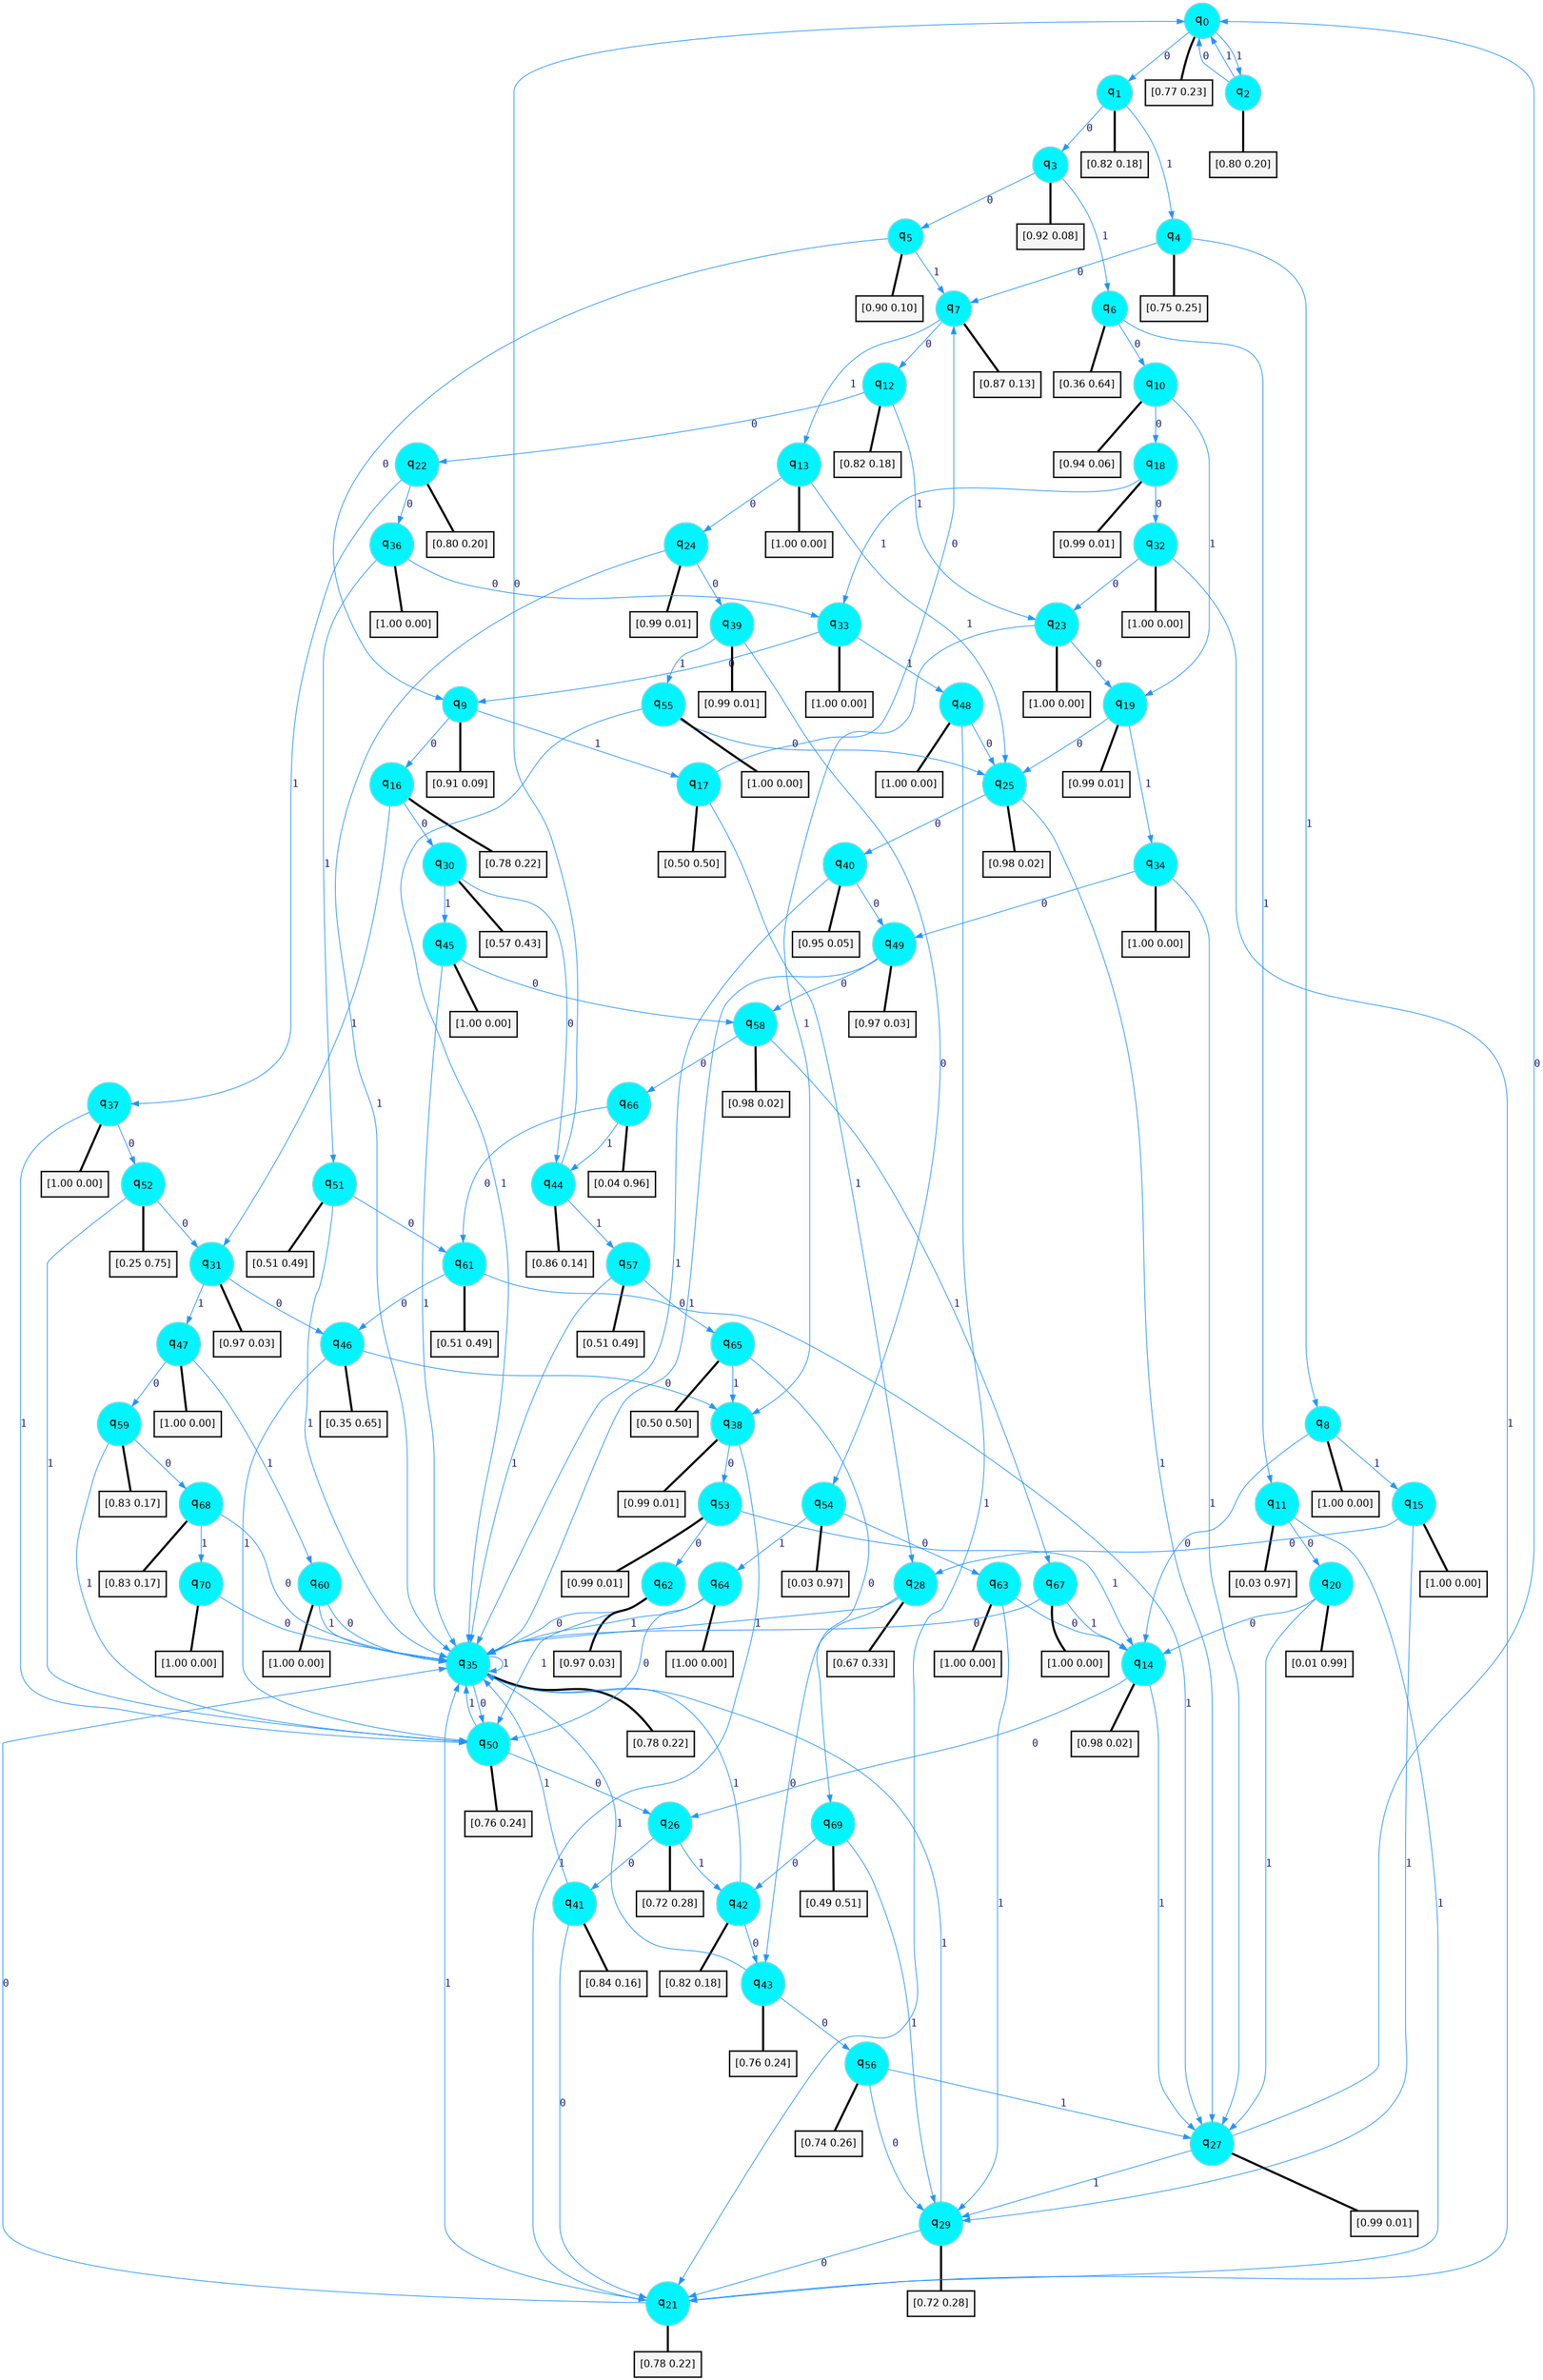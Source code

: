 digraph G {
graph [
bgcolor=transparent, dpi=300, rankdir=TD, size="40,25"];
node [
color=gray, fillcolor=turquoise1, fontcolor=black, fontname=Helvetica, fontsize=16, fontweight=bold, shape=circle, style=filled];
edge [
arrowsize=1, color=dodgerblue1, fontcolor=midnightblue, fontname=courier, fontweight=bold, penwidth=1, style=solid, weight=20];
0[label=<q<SUB>0</SUB>>];
1[label=<q<SUB>1</SUB>>];
2[label=<q<SUB>2</SUB>>];
3[label=<q<SUB>3</SUB>>];
4[label=<q<SUB>4</SUB>>];
5[label=<q<SUB>5</SUB>>];
6[label=<q<SUB>6</SUB>>];
7[label=<q<SUB>7</SUB>>];
8[label=<q<SUB>8</SUB>>];
9[label=<q<SUB>9</SUB>>];
10[label=<q<SUB>10</SUB>>];
11[label=<q<SUB>11</SUB>>];
12[label=<q<SUB>12</SUB>>];
13[label=<q<SUB>13</SUB>>];
14[label=<q<SUB>14</SUB>>];
15[label=<q<SUB>15</SUB>>];
16[label=<q<SUB>16</SUB>>];
17[label=<q<SUB>17</SUB>>];
18[label=<q<SUB>18</SUB>>];
19[label=<q<SUB>19</SUB>>];
20[label=<q<SUB>20</SUB>>];
21[label=<q<SUB>21</SUB>>];
22[label=<q<SUB>22</SUB>>];
23[label=<q<SUB>23</SUB>>];
24[label=<q<SUB>24</SUB>>];
25[label=<q<SUB>25</SUB>>];
26[label=<q<SUB>26</SUB>>];
27[label=<q<SUB>27</SUB>>];
28[label=<q<SUB>28</SUB>>];
29[label=<q<SUB>29</SUB>>];
30[label=<q<SUB>30</SUB>>];
31[label=<q<SUB>31</SUB>>];
32[label=<q<SUB>32</SUB>>];
33[label=<q<SUB>33</SUB>>];
34[label=<q<SUB>34</SUB>>];
35[label=<q<SUB>35</SUB>>];
36[label=<q<SUB>36</SUB>>];
37[label=<q<SUB>37</SUB>>];
38[label=<q<SUB>38</SUB>>];
39[label=<q<SUB>39</SUB>>];
40[label=<q<SUB>40</SUB>>];
41[label=<q<SUB>41</SUB>>];
42[label=<q<SUB>42</SUB>>];
43[label=<q<SUB>43</SUB>>];
44[label=<q<SUB>44</SUB>>];
45[label=<q<SUB>45</SUB>>];
46[label=<q<SUB>46</SUB>>];
47[label=<q<SUB>47</SUB>>];
48[label=<q<SUB>48</SUB>>];
49[label=<q<SUB>49</SUB>>];
50[label=<q<SUB>50</SUB>>];
51[label=<q<SUB>51</SUB>>];
52[label=<q<SUB>52</SUB>>];
53[label=<q<SUB>53</SUB>>];
54[label=<q<SUB>54</SUB>>];
55[label=<q<SUB>55</SUB>>];
56[label=<q<SUB>56</SUB>>];
57[label=<q<SUB>57</SUB>>];
58[label=<q<SUB>58</SUB>>];
59[label=<q<SUB>59</SUB>>];
60[label=<q<SUB>60</SUB>>];
61[label=<q<SUB>61</SUB>>];
62[label=<q<SUB>62</SUB>>];
63[label=<q<SUB>63</SUB>>];
64[label=<q<SUB>64</SUB>>];
65[label=<q<SUB>65</SUB>>];
66[label=<q<SUB>66</SUB>>];
67[label=<q<SUB>67</SUB>>];
68[label=<q<SUB>68</SUB>>];
69[label=<q<SUB>69</SUB>>];
70[label=<q<SUB>70</SUB>>];
71[label="[0.77 0.23]", shape=box,fontcolor=black, fontname=Helvetica, fontsize=14, penwidth=2, fillcolor=whitesmoke,color=black];
72[label="[0.82 0.18]", shape=box,fontcolor=black, fontname=Helvetica, fontsize=14, penwidth=2, fillcolor=whitesmoke,color=black];
73[label="[0.80 0.20]", shape=box,fontcolor=black, fontname=Helvetica, fontsize=14, penwidth=2, fillcolor=whitesmoke,color=black];
74[label="[0.92 0.08]", shape=box,fontcolor=black, fontname=Helvetica, fontsize=14, penwidth=2, fillcolor=whitesmoke,color=black];
75[label="[0.75 0.25]", shape=box,fontcolor=black, fontname=Helvetica, fontsize=14, penwidth=2, fillcolor=whitesmoke,color=black];
76[label="[0.90 0.10]", shape=box,fontcolor=black, fontname=Helvetica, fontsize=14, penwidth=2, fillcolor=whitesmoke,color=black];
77[label="[0.36 0.64]", shape=box,fontcolor=black, fontname=Helvetica, fontsize=14, penwidth=2, fillcolor=whitesmoke,color=black];
78[label="[0.87 0.13]", shape=box,fontcolor=black, fontname=Helvetica, fontsize=14, penwidth=2, fillcolor=whitesmoke,color=black];
79[label="[1.00 0.00]", shape=box,fontcolor=black, fontname=Helvetica, fontsize=14, penwidth=2, fillcolor=whitesmoke,color=black];
80[label="[0.91 0.09]", shape=box,fontcolor=black, fontname=Helvetica, fontsize=14, penwidth=2, fillcolor=whitesmoke,color=black];
81[label="[0.94 0.06]", shape=box,fontcolor=black, fontname=Helvetica, fontsize=14, penwidth=2, fillcolor=whitesmoke,color=black];
82[label="[0.03 0.97]", shape=box,fontcolor=black, fontname=Helvetica, fontsize=14, penwidth=2, fillcolor=whitesmoke,color=black];
83[label="[0.82 0.18]", shape=box,fontcolor=black, fontname=Helvetica, fontsize=14, penwidth=2, fillcolor=whitesmoke,color=black];
84[label="[1.00 0.00]", shape=box,fontcolor=black, fontname=Helvetica, fontsize=14, penwidth=2, fillcolor=whitesmoke,color=black];
85[label="[0.98 0.02]", shape=box,fontcolor=black, fontname=Helvetica, fontsize=14, penwidth=2, fillcolor=whitesmoke,color=black];
86[label="[1.00 0.00]", shape=box,fontcolor=black, fontname=Helvetica, fontsize=14, penwidth=2, fillcolor=whitesmoke,color=black];
87[label="[0.78 0.22]", shape=box,fontcolor=black, fontname=Helvetica, fontsize=14, penwidth=2, fillcolor=whitesmoke,color=black];
88[label="[0.50 0.50]", shape=box,fontcolor=black, fontname=Helvetica, fontsize=14, penwidth=2, fillcolor=whitesmoke,color=black];
89[label="[0.99 0.01]", shape=box,fontcolor=black, fontname=Helvetica, fontsize=14, penwidth=2, fillcolor=whitesmoke,color=black];
90[label="[0.99 0.01]", shape=box,fontcolor=black, fontname=Helvetica, fontsize=14, penwidth=2, fillcolor=whitesmoke,color=black];
91[label="[0.01 0.99]", shape=box,fontcolor=black, fontname=Helvetica, fontsize=14, penwidth=2, fillcolor=whitesmoke,color=black];
92[label="[0.78 0.22]", shape=box,fontcolor=black, fontname=Helvetica, fontsize=14, penwidth=2, fillcolor=whitesmoke,color=black];
93[label="[0.80 0.20]", shape=box,fontcolor=black, fontname=Helvetica, fontsize=14, penwidth=2, fillcolor=whitesmoke,color=black];
94[label="[1.00 0.00]", shape=box,fontcolor=black, fontname=Helvetica, fontsize=14, penwidth=2, fillcolor=whitesmoke,color=black];
95[label="[0.99 0.01]", shape=box,fontcolor=black, fontname=Helvetica, fontsize=14, penwidth=2, fillcolor=whitesmoke,color=black];
96[label="[0.98 0.02]", shape=box,fontcolor=black, fontname=Helvetica, fontsize=14, penwidth=2, fillcolor=whitesmoke,color=black];
97[label="[0.72 0.28]", shape=box,fontcolor=black, fontname=Helvetica, fontsize=14, penwidth=2, fillcolor=whitesmoke,color=black];
98[label="[0.99 0.01]", shape=box,fontcolor=black, fontname=Helvetica, fontsize=14, penwidth=2, fillcolor=whitesmoke,color=black];
99[label="[0.67 0.33]", shape=box,fontcolor=black, fontname=Helvetica, fontsize=14, penwidth=2, fillcolor=whitesmoke,color=black];
100[label="[0.72 0.28]", shape=box,fontcolor=black, fontname=Helvetica, fontsize=14, penwidth=2, fillcolor=whitesmoke,color=black];
101[label="[0.57 0.43]", shape=box,fontcolor=black, fontname=Helvetica, fontsize=14, penwidth=2, fillcolor=whitesmoke,color=black];
102[label="[0.97 0.03]", shape=box,fontcolor=black, fontname=Helvetica, fontsize=14, penwidth=2, fillcolor=whitesmoke,color=black];
103[label="[1.00 0.00]", shape=box,fontcolor=black, fontname=Helvetica, fontsize=14, penwidth=2, fillcolor=whitesmoke,color=black];
104[label="[1.00 0.00]", shape=box,fontcolor=black, fontname=Helvetica, fontsize=14, penwidth=2, fillcolor=whitesmoke,color=black];
105[label="[1.00 0.00]", shape=box,fontcolor=black, fontname=Helvetica, fontsize=14, penwidth=2, fillcolor=whitesmoke,color=black];
106[label="[0.78 0.22]", shape=box,fontcolor=black, fontname=Helvetica, fontsize=14, penwidth=2, fillcolor=whitesmoke,color=black];
107[label="[1.00 0.00]", shape=box,fontcolor=black, fontname=Helvetica, fontsize=14, penwidth=2, fillcolor=whitesmoke,color=black];
108[label="[1.00 0.00]", shape=box,fontcolor=black, fontname=Helvetica, fontsize=14, penwidth=2, fillcolor=whitesmoke,color=black];
109[label="[0.99 0.01]", shape=box,fontcolor=black, fontname=Helvetica, fontsize=14, penwidth=2, fillcolor=whitesmoke,color=black];
110[label="[0.99 0.01]", shape=box,fontcolor=black, fontname=Helvetica, fontsize=14, penwidth=2, fillcolor=whitesmoke,color=black];
111[label="[0.95 0.05]", shape=box,fontcolor=black, fontname=Helvetica, fontsize=14, penwidth=2, fillcolor=whitesmoke,color=black];
112[label="[0.84 0.16]", shape=box,fontcolor=black, fontname=Helvetica, fontsize=14, penwidth=2, fillcolor=whitesmoke,color=black];
113[label="[0.82 0.18]", shape=box,fontcolor=black, fontname=Helvetica, fontsize=14, penwidth=2, fillcolor=whitesmoke,color=black];
114[label="[0.76 0.24]", shape=box,fontcolor=black, fontname=Helvetica, fontsize=14, penwidth=2, fillcolor=whitesmoke,color=black];
115[label="[0.86 0.14]", shape=box,fontcolor=black, fontname=Helvetica, fontsize=14, penwidth=2, fillcolor=whitesmoke,color=black];
116[label="[1.00 0.00]", shape=box,fontcolor=black, fontname=Helvetica, fontsize=14, penwidth=2, fillcolor=whitesmoke,color=black];
117[label="[0.35 0.65]", shape=box,fontcolor=black, fontname=Helvetica, fontsize=14, penwidth=2, fillcolor=whitesmoke,color=black];
118[label="[1.00 0.00]", shape=box,fontcolor=black, fontname=Helvetica, fontsize=14, penwidth=2, fillcolor=whitesmoke,color=black];
119[label="[1.00 0.00]", shape=box,fontcolor=black, fontname=Helvetica, fontsize=14, penwidth=2, fillcolor=whitesmoke,color=black];
120[label="[0.97 0.03]", shape=box,fontcolor=black, fontname=Helvetica, fontsize=14, penwidth=2, fillcolor=whitesmoke,color=black];
121[label="[0.76 0.24]", shape=box,fontcolor=black, fontname=Helvetica, fontsize=14, penwidth=2, fillcolor=whitesmoke,color=black];
122[label="[0.51 0.49]", shape=box,fontcolor=black, fontname=Helvetica, fontsize=14, penwidth=2, fillcolor=whitesmoke,color=black];
123[label="[0.25 0.75]", shape=box,fontcolor=black, fontname=Helvetica, fontsize=14, penwidth=2, fillcolor=whitesmoke,color=black];
124[label="[0.99 0.01]", shape=box,fontcolor=black, fontname=Helvetica, fontsize=14, penwidth=2, fillcolor=whitesmoke,color=black];
125[label="[0.03 0.97]", shape=box,fontcolor=black, fontname=Helvetica, fontsize=14, penwidth=2, fillcolor=whitesmoke,color=black];
126[label="[1.00 0.00]", shape=box,fontcolor=black, fontname=Helvetica, fontsize=14, penwidth=2, fillcolor=whitesmoke,color=black];
127[label="[0.74 0.26]", shape=box,fontcolor=black, fontname=Helvetica, fontsize=14, penwidth=2, fillcolor=whitesmoke,color=black];
128[label="[0.51 0.49]", shape=box,fontcolor=black, fontname=Helvetica, fontsize=14, penwidth=2, fillcolor=whitesmoke,color=black];
129[label="[0.98 0.02]", shape=box,fontcolor=black, fontname=Helvetica, fontsize=14, penwidth=2, fillcolor=whitesmoke,color=black];
130[label="[0.83 0.17]", shape=box,fontcolor=black, fontname=Helvetica, fontsize=14, penwidth=2, fillcolor=whitesmoke,color=black];
131[label="[1.00 0.00]", shape=box,fontcolor=black, fontname=Helvetica, fontsize=14, penwidth=2, fillcolor=whitesmoke,color=black];
132[label="[0.51 0.49]", shape=box,fontcolor=black, fontname=Helvetica, fontsize=14, penwidth=2, fillcolor=whitesmoke,color=black];
133[label="[0.97 0.03]", shape=box,fontcolor=black, fontname=Helvetica, fontsize=14, penwidth=2, fillcolor=whitesmoke,color=black];
134[label="[1.00 0.00]", shape=box,fontcolor=black, fontname=Helvetica, fontsize=14, penwidth=2, fillcolor=whitesmoke,color=black];
135[label="[1.00 0.00]", shape=box,fontcolor=black, fontname=Helvetica, fontsize=14, penwidth=2, fillcolor=whitesmoke,color=black];
136[label="[0.50 0.50]", shape=box,fontcolor=black, fontname=Helvetica, fontsize=14, penwidth=2, fillcolor=whitesmoke,color=black];
137[label="[0.04 0.96]", shape=box,fontcolor=black, fontname=Helvetica, fontsize=14, penwidth=2, fillcolor=whitesmoke,color=black];
138[label="[1.00 0.00]", shape=box,fontcolor=black, fontname=Helvetica, fontsize=14, penwidth=2, fillcolor=whitesmoke,color=black];
139[label="[0.83 0.17]", shape=box,fontcolor=black, fontname=Helvetica, fontsize=14, penwidth=2, fillcolor=whitesmoke,color=black];
140[label="[0.49 0.51]", shape=box,fontcolor=black, fontname=Helvetica, fontsize=14, penwidth=2, fillcolor=whitesmoke,color=black];
141[label="[1.00 0.00]", shape=box,fontcolor=black, fontname=Helvetica, fontsize=14, penwidth=2, fillcolor=whitesmoke,color=black];
0->1 [label=0];
0->2 [label=1];
0->71 [arrowhead=none, penwidth=3,color=black];
1->3 [label=0];
1->4 [label=1];
1->72 [arrowhead=none, penwidth=3,color=black];
2->0 [label=0];
2->0 [label=1];
2->73 [arrowhead=none, penwidth=3,color=black];
3->5 [label=0];
3->6 [label=1];
3->74 [arrowhead=none, penwidth=3,color=black];
4->7 [label=0];
4->8 [label=1];
4->75 [arrowhead=none, penwidth=3,color=black];
5->9 [label=0];
5->7 [label=1];
5->76 [arrowhead=none, penwidth=3,color=black];
6->10 [label=0];
6->11 [label=1];
6->77 [arrowhead=none, penwidth=3,color=black];
7->12 [label=0];
7->13 [label=1];
7->78 [arrowhead=none, penwidth=3,color=black];
8->14 [label=0];
8->15 [label=1];
8->79 [arrowhead=none, penwidth=3,color=black];
9->16 [label=0];
9->17 [label=1];
9->80 [arrowhead=none, penwidth=3,color=black];
10->18 [label=0];
10->19 [label=1];
10->81 [arrowhead=none, penwidth=3,color=black];
11->20 [label=0];
11->21 [label=1];
11->82 [arrowhead=none, penwidth=3,color=black];
12->22 [label=0];
12->23 [label=1];
12->83 [arrowhead=none, penwidth=3,color=black];
13->24 [label=0];
13->25 [label=1];
13->84 [arrowhead=none, penwidth=3,color=black];
14->26 [label=0];
14->27 [label=1];
14->85 [arrowhead=none, penwidth=3,color=black];
15->28 [label=0];
15->29 [label=1];
15->86 [arrowhead=none, penwidth=3,color=black];
16->30 [label=0];
16->31 [label=1];
16->87 [arrowhead=none, penwidth=3,color=black];
17->7 [label=0];
17->28 [label=1];
17->88 [arrowhead=none, penwidth=3,color=black];
18->32 [label=0];
18->33 [label=1];
18->89 [arrowhead=none, penwidth=3,color=black];
19->25 [label=0];
19->34 [label=1];
19->90 [arrowhead=none, penwidth=3,color=black];
20->14 [label=0];
20->27 [label=1];
20->91 [arrowhead=none, penwidth=3,color=black];
21->35 [label=0];
21->35 [label=1];
21->92 [arrowhead=none, penwidth=3,color=black];
22->36 [label=0];
22->37 [label=1];
22->93 [arrowhead=none, penwidth=3,color=black];
23->19 [label=0];
23->38 [label=1];
23->94 [arrowhead=none, penwidth=3,color=black];
24->39 [label=0];
24->35 [label=1];
24->95 [arrowhead=none, penwidth=3,color=black];
25->40 [label=0];
25->27 [label=1];
25->96 [arrowhead=none, penwidth=3,color=black];
26->41 [label=0];
26->42 [label=1];
26->97 [arrowhead=none, penwidth=3,color=black];
27->0 [label=0];
27->29 [label=1];
27->98 [arrowhead=none, penwidth=3,color=black];
28->43 [label=0];
28->35 [label=1];
28->99 [arrowhead=none, penwidth=3,color=black];
29->21 [label=0];
29->35 [label=1];
29->100 [arrowhead=none, penwidth=3,color=black];
30->44 [label=0];
30->45 [label=1];
30->101 [arrowhead=none, penwidth=3,color=black];
31->46 [label=0];
31->47 [label=1];
31->102 [arrowhead=none, penwidth=3,color=black];
32->23 [label=0];
32->21 [label=1];
32->103 [arrowhead=none, penwidth=3,color=black];
33->9 [label=0];
33->48 [label=1];
33->104 [arrowhead=none, penwidth=3,color=black];
34->49 [label=0];
34->27 [label=1];
34->105 [arrowhead=none, penwidth=3,color=black];
35->50 [label=0];
35->35 [label=1];
35->106 [arrowhead=none, penwidth=3,color=black];
36->33 [label=0];
36->51 [label=1];
36->107 [arrowhead=none, penwidth=3,color=black];
37->52 [label=0];
37->50 [label=1];
37->108 [arrowhead=none, penwidth=3,color=black];
38->53 [label=0];
38->21 [label=1];
38->109 [arrowhead=none, penwidth=3,color=black];
39->54 [label=0];
39->55 [label=1];
39->110 [arrowhead=none, penwidth=3,color=black];
40->49 [label=0];
40->35 [label=1];
40->111 [arrowhead=none, penwidth=3,color=black];
41->21 [label=0];
41->35 [label=1];
41->112 [arrowhead=none, penwidth=3,color=black];
42->43 [label=0];
42->35 [label=1];
42->113 [arrowhead=none, penwidth=3,color=black];
43->56 [label=0];
43->35 [label=1];
43->114 [arrowhead=none, penwidth=3,color=black];
44->0 [label=0];
44->57 [label=1];
44->115 [arrowhead=none, penwidth=3,color=black];
45->58 [label=0];
45->35 [label=1];
45->116 [arrowhead=none, penwidth=3,color=black];
46->38 [label=0];
46->50 [label=1];
46->117 [arrowhead=none, penwidth=3,color=black];
47->59 [label=0];
47->60 [label=1];
47->118 [arrowhead=none, penwidth=3,color=black];
48->25 [label=0];
48->21 [label=1];
48->119 [arrowhead=none, penwidth=3,color=black];
49->58 [label=0];
49->35 [label=1];
49->120 [arrowhead=none, penwidth=3,color=black];
50->26 [label=0];
50->35 [label=1];
50->121 [arrowhead=none, penwidth=3,color=black];
51->61 [label=0];
51->35 [label=1];
51->122 [arrowhead=none, penwidth=3,color=black];
52->31 [label=0];
52->50 [label=1];
52->123 [arrowhead=none, penwidth=3,color=black];
53->62 [label=0];
53->14 [label=1];
53->124 [arrowhead=none, penwidth=3,color=black];
54->63 [label=0];
54->64 [label=1];
54->125 [arrowhead=none, penwidth=3,color=black];
55->25 [label=0];
55->35 [label=1];
55->126 [arrowhead=none, penwidth=3,color=black];
56->29 [label=0];
56->27 [label=1];
56->127 [arrowhead=none, penwidth=3,color=black];
57->65 [label=0];
57->35 [label=1];
57->128 [arrowhead=none, penwidth=3,color=black];
58->66 [label=0];
58->67 [label=1];
58->129 [arrowhead=none, penwidth=3,color=black];
59->68 [label=0];
59->50 [label=1];
59->130 [arrowhead=none, penwidth=3,color=black];
60->35 [label=0];
60->35 [label=1];
60->131 [arrowhead=none, penwidth=3,color=black];
61->46 [label=0];
61->27 [label=1];
61->132 [arrowhead=none, penwidth=3,color=black];
62->35 [label=0];
62->50 [label=1];
62->133 [arrowhead=none, penwidth=3,color=black];
63->14 [label=0];
63->29 [label=1];
63->134 [arrowhead=none, penwidth=3,color=black];
64->50 [label=0];
64->35 [label=1];
64->135 [arrowhead=none, penwidth=3,color=black];
65->69 [label=0];
65->38 [label=1];
65->136 [arrowhead=none, penwidth=3,color=black];
66->61 [label=0];
66->44 [label=1];
66->137 [arrowhead=none, penwidth=3,color=black];
67->35 [label=0];
67->14 [label=1];
67->138 [arrowhead=none, penwidth=3,color=black];
68->35 [label=0];
68->70 [label=1];
68->139 [arrowhead=none, penwidth=3,color=black];
69->42 [label=0];
69->29 [label=1];
69->140 [arrowhead=none, penwidth=3,color=black];
70->35 [label=0];
70->141 [arrowhead=none, penwidth=3,color=black];
}

